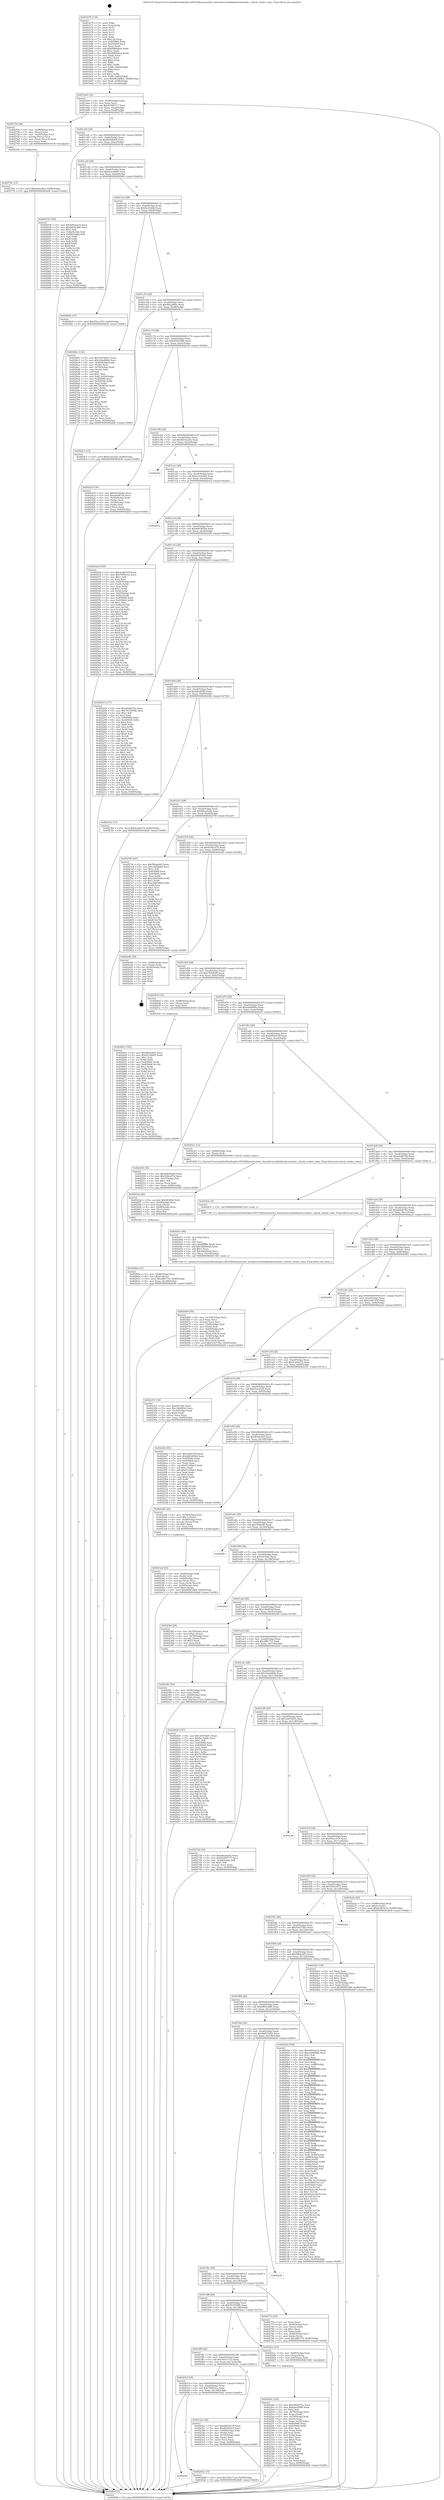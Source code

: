 digraph "0x401b70" {
  label = "0x401b70 (/mnt/c/Users/mathe/Desktop/tcc/POCII/binaries/extr_linuxdriversinfinibandcoremad.c_check_vendor_class_Final-ollvm.out::main(0))"
  labelloc = "t"
  node[shape=record]

  Entry [label="",width=0.3,height=0.3,shape=circle,fillcolor=black,style=filled]
  "0x401be4" [label="{
     0x401be4 [32]\l
     | [instrs]\l
     &nbsp;&nbsp;0x401be4 \<+6\>: mov -0x90(%rbp),%eax\l
     &nbsp;&nbsp;0x401bea \<+2\>: mov %eax,%ecx\l
     &nbsp;&nbsp;0x401bec \<+6\>: sub $0x81085717,%ecx\l
     &nbsp;&nbsp;0x401bf2 \<+6\>: mov %eax,-0xa4(%rbp)\l
     &nbsp;&nbsp;0x401bf8 \<+6\>: mov %ecx,-0xa8(%rbp)\l
     &nbsp;&nbsp;0x401bfe \<+6\>: je 0000000000402754 \<main+0xbe4\>\l
  }"]
  "0x402754" [label="{
     0x402754 [26]\l
     | [instrs]\l
     &nbsp;&nbsp;0x402754 \<+4\>: mov -0x68(%rbp),%rax\l
     &nbsp;&nbsp;0x402758 \<+3\>: mov (%rax),%rax\l
     &nbsp;&nbsp;0x40275b \<+4\>: mov -0x40(%rbp),%rcx\l
     &nbsp;&nbsp;0x40275f \<+3\>: movslq (%rcx),%rcx\l
     &nbsp;&nbsp;0x402762 \<+4\>: mov (%rax,%rcx,8),%rax\l
     &nbsp;&nbsp;0x402766 \<+3\>: mov %rax,%rdi\l
     &nbsp;&nbsp;0x402769 \<+5\>: call 0000000000401030 \<free@plt\>\l
     | [calls]\l
     &nbsp;&nbsp;0x401030 \{1\} (unknown)\l
  }"]
  "0x401c04" [label="{
     0x401c04 [28]\l
     | [instrs]\l
     &nbsp;&nbsp;0x401c04 \<+5\>: jmp 0000000000401c09 \<main+0x99\>\l
     &nbsp;&nbsp;0x401c09 \<+6\>: mov -0xa4(%rbp),%eax\l
     &nbsp;&nbsp;0x401c0f \<+5\>: sub $0x8b5dfdb4,%eax\l
     &nbsp;&nbsp;0x401c14 \<+6\>: mov %eax,-0xac(%rbp)\l
     &nbsp;&nbsp;0x401c1a \<+6\>: je 0000000000402036 \<main+0x4c6\>\l
  }"]
  Exit [label="",width=0.3,height=0.3,shape=circle,fillcolor=black,style=filled,peripheries=2]
  "0x402036" [label="{
     0x402036 [106]\l
     | [instrs]\l
     &nbsp;&nbsp;0x402036 \<+5\>: mov $0x9d53aa1b,%eax\l
     &nbsp;&nbsp;0x40203b \<+5\>: mov $0x6855cd06,%ecx\l
     &nbsp;&nbsp;0x402040 \<+2\>: mov $0x1,%dl\l
     &nbsp;&nbsp;0x402042 \<+7\>: mov -0x8a(%rbp),%sil\l
     &nbsp;&nbsp;0x402049 \<+7\>: mov -0x89(%rbp),%dil\l
     &nbsp;&nbsp;0x402050 \<+3\>: mov %sil,%r8b\l
     &nbsp;&nbsp;0x402053 \<+4\>: xor $0xff,%r8b\l
     &nbsp;&nbsp;0x402057 \<+3\>: mov %dil,%r9b\l
     &nbsp;&nbsp;0x40205a \<+4\>: xor $0xff,%r9b\l
     &nbsp;&nbsp;0x40205e \<+3\>: xor $0x0,%dl\l
     &nbsp;&nbsp;0x402061 \<+3\>: mov %r8b,%r10b\l
     &nbsp;&nbsp;0x402064 \<+4\>: and $0x0,%r10b\l
     &nbsp;&nbsp;0x402068 \<+3\>: and %dl,%sil\l
     &nbsp;&nbsp;0x40206b \<+3\>: mov %r9b,%r11b\l
     &nbsp;&nbsp;0x40206e \<+4\>: and $0x0,%r11b\l
     &nbsp;&nbsp;0x402072 \<+3\>: and %dl,%dil\l
     &nbsp;&nbsp;0x402075 \<+3\>: or %sil,%r10b\l
     &nbsp;&nbsp;0x402078 \<+3\>: or %dil,%r11b\l
     &nbsp;&nbsp;0x40207b \<+3\>: xor %r11b,%r10b\l
     &nbsp;&nbsp;0x40207e \<+3\>: or %r9b,%r8b\l
     &nbsp;&nbsp;0x402081 \<+4\>: xor $0xff,%r8b\l
     &nbsp;&nbsp;0x402085 \<+3\>: or $0x0,%dl\l
     &nbsp;&nbsp;0x402088 \<+3\>: and %dl,%r8b\l
     &nbsp;&nbsp;0x40208b \<+3\>: or %r8b,%r10b\l
     &nbsp;&nbsp;0x40208e \<+4\>: test $0x1,%r10b\l
     &nbsp;&nbsp;0x402092 \<+3\>: cmovne %ecx,%eax\l
     &nbsp;&nbsp;0x402095 \<+6\>: mov %eax,-0x90(%rbp)\l
     &nbsp;&nbsp;0x40209b \<+5\>: jmp 0000000000402b4f \<main+0xfdf\>\l
  }"]
  "0x401c20" [label="{
     0x401c20 [28]\l
     | [instrs]\l
     &nbsp;&nbsp;0x401c20 \<+5\>: jmp 0000000000401c25 \<main+0xb5\>\l
     &nbsp;&nbsp;0x401c25 \<+6\>: mov -0xa4(%rbp),%eax\l
     &nbsp;&nbsp;0x401c2b \<+5\>: sub $0x8ccc6845,%eax\l
     &nbsp;&nbsp;0x401c30 \<+6\>: mov %eax,-0xb0(%rbp)\l
     &nbsp;&nbsp;0x401c36 \<+6\>: je 00000000004028d2 \<main+0xd62\>\l
  }"]
  "0x402b4f" [label="{
     0x402b4f [5]\l
     | [instrs]\l
     &nbsp;&nbsp;0x402b4f \<+5\>: jmp 0000000000401be4 \<main+0x74\>\l
  }"]
  "0x401b70" [label="{
     0x401b70 [116]\l
     | [instrs]\l
     &nbsp;&nbsp;0x401b70 \<+1\>: push %rbp\l
     &nbsp;&nbsp;0x401b71 \<+3\>: mov %rsp,%rbp\l
     &nbsp;&nbsp;0x401b74 \<+2\>: push %r15\l
     &nbsp;&nbsp;0x401b76 \<+2\>: push %r14\l
     &nbsp;&nbsp;0x401b78 \<+2\>: push %r13\l
     &nbsp;&nbsp;0x401b7a \<+2\>: push %r12\l
     &nbsp;&nbsp;0x401b7c \<+1\>: push %rbx\l
     &nbsp;&nbsp;0x401b7d \<+7\>: sub $0x138,%rsp\l
     &nbsp;&nbsp;0x401b84 \<+7\>: mov 0x405060,%eax\l
     &nbsp;&nbsp;0x401b8b \<+7\>: mov 0x405064,%ecx\l
     &nbsp;&nbsp;0x401b92 \<+2\>: mov %eax,%edx\l
     &nbsp;&nbsp;0x401b94 \<+6\>: sub $0x69b9abee,%edx\l
     &nbsp;&nbsp;0x401b9a \<+3\>: sub $0x1,%edx\l
     &nbsp;&nbsp;0x401b9d \<+6\>: add $0x69b9abee,%edx\l
     &nbsp;&nbsp;0x401ba3 \<+3\>: imul %edx,%eax\l
     &nbsp;&nbsp;0x401ba6 \<+3\>: and $0x1,%eax\l
     &nbsp;&nbsp;0x401ba9 \<+3\>: cmp $0x0,%eax\l
     &nbsp;&nbsp;0x401bac \<+4\>: sete %r8b\l
     &nbsp;&nbsp;0x401bb0 \<+4\>: and $0x1,%r8b\l
     &nbsp;&nbsp;0x401bb4 \<+7\>: mov %r8b,-0x8a(%rbp)\l
     &nbsp;&nbsp;0x401bbb \<+3\>: cmp $0xa,%ecx\l
     &nbsp;&nbsp;0x401bbe \<+4\>: setl %r8b\l
     &nbsp;&nbsp;0x401bc2 \<+4\>: and $0x1,%r8b\l
     &nbsp;&nbsp;0x401bc6 \<+7\>: mov %r8b,-0x89(%rbp)\l
     &nbsp;&nbsp;0x401bcd \<+10\>: movl $0x8b5dfdb4,-0x90(%rbp)\l
     &nbsp;&nbsp;0x401bd7 \<+6\>: mov %edi,-0x94(%rbp)\l
     &nbsp;&nbsp;0x401bdd \<+7\>: mov %rsi,-0xa0(%rbp)\l
  }"]
  "0x402841" [label="{
     0x402841 [145]\l
     | [instrs]\l
     &nbsp;&nbsp;0x402841 \<+5\>: mov $0x5fb4ed45,%ecx\l
     &nbsp;&nbsp;0x402846 \<+5\>: mov $0x8ccc6845,%edx\l
     &nbsp;&nbsp;0x40284b \<+3\>: mov $0x1,%sil\l
     &nbsp;&nbsp;0x40284e \<+3\>: xor %r8d,%r8d\l
     &nbsp;&nbsp;0x402851 \<+8\>: mov 0x405060,%r9d\l
     &nbsp;&nbsp;0x402859 \<+8\>: mov 0x405064,%r10d\l
     &nbsp;&nbsp;0x402861 \<+4\>: sub $0x1,%r8d\l
     &nbsp;&nbsp;0x402865 \<+3\>: mov %r9d,%r11d\l
     &nbsp;&nbsp;0x402868 \<+3\>: add %r8d,%r11d\l
     &nbsp;&nbsp;0x40286b \<+4\>: imul %r11d,%r9d\l
     &nbsp;&nbsp;0x40286f \<+4\>: and $0x1,%r9d\l
     &nbsp;&nbsp;0x402873 \<+4\>: cmp $0x0,%r9d\l
     &nbsp;&nbsp;0x402877 \<+3\>: sete %bl\l
     &nbsp;&nbsp;0x40287a \<+4\>: cmp $0xa,%r10d\l
     &nbsp;&nbsp;0x40287e \<+4\>: setl %r14b\l
     &nbsp;&nbsp;0x402882 \<+3\>: mov %bl,%r15b\l
     &nbsp;&nbsp;0x402885 \<+4\>: xor $0xff,%r15b\l
     &nbsp;&nbsp;0x402889 \<+3\>: mov %r14b,%r12b\l
     &nbsp;&nbsp;0x40288c \<+4\>: xor $0xff,%r12b\l
     &nbsp;&nbsp;0x402890 \<+4\>: xor $0x0,%sil\l
     &nbsp;&nbsp;0x402894 \<+3\>: mov %r15b,%r13b\l
     &nbsp;&nbsp;0x402897 \<+4\>: and $0x0,%r13b\l
     &nbsp;&nbsp;0x40289b \<+3\>: and %sil,%bl\l
     &nbsp;&nbsp;0x40289e \<+3\>: mov %r12b,%al\l
     &nbsp;&nbsp;0x4028a1 \<+2\>: and $0x0,%al\l
     &nbsp;&nbsp;0x4028a3 \<+3\>: and %sil,%r14b\l
     &nbsp;&nbsp;0x4028a6 \<+3\>: or %bl,%r13b\l
     &nbsp;&nbsp;0x4028a9 \<+3\>: or %r14b,%al\l
     &nbsp;&nbsp;0x4028ac \<+3\>: xor %al,%r13b\l
     &nbsp;&nbsp;0x4028af \<+3\>: or %r12b,%r15b\l
     &nbsp;&nbsp;0x4028b2 \<+4\>: xor $0xff,%r15b\l
     &nbsp;&nbsp;0x4028b6 \<+4\>: or $0x0,%sil\l
     &nbsp;&nbsp;0x4028ba \<+3\>: and %sil,%r15b\l
     &nbsp;&nbsp;0x4028bd \<+3\>: or %r15b,%r13b\l
     &nbsp;&nbsp;0x4028c0 \<+4\>: test $0x1,%r13b\l
     &nbsp;&nbsp;0x4028c4 \<+3\>: cmovne %edx,%ecx\l
     &nbsp;&nbsp;0x4028c7 \<+6\>: mov %ecx,-0x90(%rbp)\l
     &nbsp;&nbsp;0x4028cd \<+5\>: jmp 0000000000402b4f \<main+0xfdf\>\l
  }"]
  "0x4028d2" [label="{
     0x4028d2 [15]\l
     | [instrs]\l
     &nbsp;&nbsp;0x4028d2 \<+10\>: movl $0x45ecc579,-0x90(%rbp)\l
     &nbsp;&nbsp;0x4028dc \<+5\>: jmp 0000000000402b4f \<main+0xfdf\>\l
  }"]
  "0x401c3c" [label="{
     0x401c3c [28]\l
     | [instrs]\l
     &nbsp;&nbsp;0x401c3c \<+5\>: jmp 0000000000401c41 \<main+0xd1\>\l
     &nbsp;&nbsp;0x401c41 \<+6\>: mov -0xa4(%rbp),%eax\l
     &nbsp;&nbsp;0x401c47 \<+5\>: sub $0x8ec5afde,%eax\l
     &nbsp;&nbsp;0x401c4c \<+6\>: mov %eax,-0xb4(%rbp)\l
     &nbsp;&nbsp;0x401c52 \<+6\>: je 00000000004026bc \<main+0xb4c\>\l
  }"]
  "0x40276e" [label="{
     0x40276e [15]\l
     | [instrs]\l
     &nbsp;&nbsp;0x40276e \<+10\>: movl $0x6d4ac8ae,-0x90(%rbp)\l
     &nbsp;&nbsp;0x402778 \<+5\>: jmp 0000000000402b4f \<main+0xfdf\>\l
  }"]
  "0x4026bc" [label="{
     0x4026bc [122]\l
     | [instrs]\l
     &nbsp;&nbsp;0x4026bc \<+5\>: mov $0x3d476291,%eax\l
     &nbsp;&nbsp;0x4026c1 \<+5\>: mov $0x322e684b,%ecx\l
     &nbsp;&nbsp;0x4026c6 \<+4\>: mov -0x40(%rbp),%rdx\l
     &nbsp;&nbsp;0x4026ca \<+2\>: mov (%rdx),%esi\l
     &nbsp;&nbsp;0x4026cc \<+4\>: mov -0x70(%rbp),%rdx\l
     &nbsp;&nbsp;0x4026d0 \<+2\>: cmp (%rdx),%esi\l
     &nbsp;&nbsp;0x4026d2 \<+4\>: setl %dil\l
     &nbsp;&nbsp;0x4026d6 \<+4\>: and $0x1,%dil\l
     &nbsp;&nbsp;0x4026da \<+4\>: mov %dil,-0x29(%rbp)\l
     &nbsp;&nbsp;0x4026de \<+7\>: mov 0x405060,%esi\l
     &nbsp;&nbsp;0x4026e5 \<+8\>: mov 0x405064,%r8d\l
     &nbsp;&nbsp;0x4026ed \<+3\>: mov %esi,%r9d\l
     &nbsp;&nbsp;0x4026f0 \<+7\>: add $0x7203676c,%r9d\l
     &nbsp;&nbsp;0x4026f7 \<+4\>: sub $0x1,%r9d\l
     &nbsp;&nbsp;0x4026fb \<+7\>: sub $0x7203676c,%r9d\l
     &nbsp;&nbsp;0x402702 \<+4\>: imul %r9d,%esi\l
     &nbsp;&nbsp;0x402706 \<+3\>: and $0x1,%esi\l
     &nbsp;&nbsp;0x402709 \<+3\>: cmp $0x0,%esi\l
     &nbsp;&nbsp;0x40270c \<+4\>: sete %dil\l
     &nbsp;&nbsp;0x402710 \<+4\>: cmp $0xa,%r8d\l
     &nbsp;&nbsp;0x402714 \<+4\>: setl %r10b\l
     &nbsp;&nbsp;0x402718 \<+3\>: mov %dil,%r11b\l
     &nbsp;&nbsp;0x40271b \<+3\>: and %r10b,%r11b\l
     &nbsp;&nbsp;0x40271e \<+3\>: xor %r10b,%dil\l
     &nbsp;&nbsp;0x402721 \<+3\>: or %dil,%r11b\l
     &nbsp;&nbsp;0x402724 \<+4\>: test $0x1,%r11b\l
     &nbsp;&nbsp;0x402728 \<+3\>: cmovne %ecx,%eax\l
     &nbsp;&nbsp;0x40272b \<+6\>: mov %eax,-0x90(%rbp)\l
     &nbsp;&nbsp;0x402731 \<+5\>: jmp 0000000000402b4f \<main+0xfdf\>\l
  }"]
  "0x401c58" [label="{
     0x401c58 [28]\l
     | [instrs]\l
     &nbsp;&nbsp;0x401c58 \<+5\>: jmp 0000000000401c5d \<main+0xed\>\l
     &nbsp;&nbsp;0x401c5d \<+6\>: mov -0xa4(%rbp),%eax\l
     &nbsp;&nbsp;0x401c63 \<+5\>: sub $0x90c2446e,%eax\l
     &nbsp;&nbsp;0x401c68 \<+6\>: mov %eax,-0xb8(%rbp)\l
     &nbsp;&nbsp;0x401c6e \<+6\>: je 00000000004024c3 \<main+0x953\>\l
  }"]
  "0x40260a" [label="{
     0x40260a [31]\l
     | [instrs]\l
     &nbsp;&nbsp;0x40260a \<+4\>: mov -0x40(%rbp),%rcx\l
     &nbsp;&nbsp;0x40260e \<+6\>: movl $0x0,(%rcx)\l
     &nbsp;&nbsp;0x402614 \<+10\>: movl $0x2fffc710,-0x90(%rbp)\l
     &nbsp;&nbsp;0x40261e \<+6\>: mov %eax,-0x148(%rbp)\l
     &nbsp;&nbsp;0x402624 \<+5\>: jmp 0000000000402b4f \<main+0xfdf\>\l
  }"]
  "0x4024c3" [label="{
     0x4024c3 [15]\l
     | [instrs]\l
     &nbsp;&nbsp;0x4024c3 \<+10\>: movl $0xf1aca522,-0x90(%rbp)\l
     &nbsp;&nbsp;0x4024cd \<+5\>: jmp 0000000000402b4f \<main+0xfdf\>\l
  }"]
  "0x401c74" [label="{
     0x401c74 [28]\l
     | [instrs]\l
     &nbsp;&nbsp;0x401c74 \<+5\>: jmp 0000000000401c79 \<main+0x109\>\l
     &nbsp;&nbsp;0x401c79 \<+6\>: mov -0xa4(%rbp),%eax\l
     &nbsp;&nbsp;0x401c7f \<+5\>: sub $0x95561088,%eax\l
     &nbsp;&nbsp;0x401c84 \<+6\>: mov %eax,-0xbc(%rbp)\l
     &nbsp;&nbsp;0x401c8a \<+6\>: je 0000000000402418 \<main+0x8a8\>\l
  }"]
  "0x4025ed" [label="{
     0x4025ed [29]\l
     | [instrs]\l
     &nbsp;&nbsp;0x4025ed \<+10\>: movabs $0x4030b6,%rdi\l
     &nbsp;&nbsp;0x4025f7 \<+4\>: mov -0x48(%rbp),%rcx\l
     &nbsp;&nbsp;0x4025fb \<+2\>: mov %eax,(%rcx)\l
     &nbsp;&nbsp;0x4025fd \<+4\>: mov -0x48(%rbp),%rcx\l
     &nbsp;&nbsp;0x402601 \<+2\>: mov (%rcx),%esi\l
     &nbsp;&nbsp;0x402603 \<+2\>: mov $0x0,%al\l
     &nbsp;&nbsp;0x402605 \<+5\>: call 0000000000401040 \<printf@plt\>\l
     | [calls]\l
     &nbsp;&nbsp;0x401040 \{1\} (unknown)\l
  }"]
  "0x402418" [label="{
     0x402418 [36]\l
     | [instrs]\l
     &nbsp;&nbsp;0x402418 \<+5\>: mov $0x90c2446e,%eax\l
     &nbsp;&nbsp;0x40241d \<+5\>: mov $0xe6af875b,%ecx\l
     &nbsp;&nbsp;0x402422 \<+4\>: mov -0x50(%rbp),%rdx\l
     &nbsp;&nbsp;0x402426 \<+2\>: mov (%rdx),%esi\l
     &nbsp;&nbsp;0x402428 \<+4\>: mov -0x58(%rbp),%rdx\l
     &nbsp;&nbsp;0x40242c \<+2\>: cmp (%rdx),%esi\l
     &nbsp;&nbsp;0x40242e \<+3\>: cmovl %ecx,%eax\l
     &nbsp;&nbsp;0x402431 \<+6\>: mov %eax,-0x90(%rbp)\l
     &nbsp;&nbsp;0x402437 \<+5\>: jmp 0000000000402b4f \<main+0xfdf\>\l
  }"]
  "0x401c90" [label="{
     0x401c90 [28]\l
     | [instrs]\l
     &nbsp;&nbsp;0x401c90 \<+5\>: jmp 0000000000401c95 \<main+0x125\>\l
     &nbsp;&nbsp;0x401c95 \<+6\>: mov -0xa4(%rbp),%eax\l
     &nbsp;&nbsp;0x401c9b \<+5\>: sub $0x9d53aa1b,%eax\l
     &nbsp;&nbsp;0x401ca0 \<+6\>: mov %eax,-0xc0(%rbp)\l
     &nbsp;&nbsp;0x401ca6 \<+6\>: je 0000000000402a5e \<main+0xeee\>\l
  }"]
  "0x40202c" [label="{
     0x40202c\l
  }", style=dashed]
  "0x402a5e" [label="{
     0x402a5e\l
  }", style=dashed]
  "0x401cac" [label="{
     0x401cac [28]\l
     | [instrs]\l
     &nbsp;&nbsp;0x401cac \<+5\>: jmp 0000000000401cb1 \<main+0x141\>\l
     &nbsp;&nbsp;0x401cb1 \<+6\>: mov -0xa4(%rbp),%eax\l
     &nbsp;&nbsp;0x401cb7 \<+5\>: sub $0xa1a3cb45,%eax\l
     &nbsp;&nbsp;0x401cbc \<+6\>: mov %eax,-0xc4(%rbp)\l
     &nbsp;&nbsp;0x401cc2 \<+6\>: je 0000000000402a1b \<main+0xeab\>\l
  }"]
  "0x4025d2" [label="{
     0x4025d2 [15]\l
     | [instrs]\l
     &nbsp;&nbsp;0x4025d2 \<+10\>: movl $0x76e17c23,-0x90(%rbp)\l
     &nbsp;&nbsp;0x4025dc \<+5\>: jmp 0000000000402b4f \<main+0xfdf\>\l
  }"]
  "0x402a1b" [label="{
     0x402a1b\l
  }", style=dashed]
  "0x401cc8" [label="{
     0x401cc8 [28]\l
     | [instrs]\l
     &nbsp;&nbsp;0x401cc8 \<+5\>: jmp 0000000000401ccd \<main+0x15d\>\l
     &nbsp;&nbsp;0x401ccd \<+6\>: mov -0xa4(%rbp),%eax\l
     &nbsp;&nbsp;0x401cd3 \<+5\>: sub $0xb003654d,%eax\l
     &nbsp;&nbsp;0x401cd8 \<+6\>: mov %eax,-0xc8(%rbp)\l
     &nbsp;&nbsp;0x401cde \<+6\>: je 000000000040252d \<main+0x9bd\>\l
  }"]
  "0x402469" [label="{
     0x402469 [56]\l
     | [instrs]\l
     &nbsp;&nbsp;0x402469 \<+6\>: mov -0x144(%rbp),%ecx\l
     &nbsp;&nbsp;0x40246f \<+3\>: imul %eax,%ecx\l
     &nbsp;&nbsp;0x402472 \<+3\>: movslq %ecx,%rsi\l
     &nbsp;&nbsp;0x402475 \<+4\>: mov -0x68(%rbp),%rdi\l
     &nbsp;&nbsp;0x402479 \<+3\>: mov (%rdi),%rdi\l
     &nbsp;&nbsp;0x40247c \<+4\>: mov -0x60(%rbp),%r8\l
     &nbsp;&nbsp;0x402480 \<+3\>: movslq (%r8),%r8\l
     &nbsp;&nbsp;0x402483 \<+4\>: mov (%rdi,%r8,8),%rdi\l
     &nbsp;&nbsp;0x402487 \<+4\>: mov -0x50(%rbp),%r8\l
     &nbsp;&nbsp;0x40248b \<+3\>: movslq (%r8),%r8\l
     &nbsp;&nbsp;0x40248e \<+4\>: mov %rsi,(%rdi,%r8,8)\l
     &nbsp;&nbsp;0x402492 \<+10\>: movl $0x5c0375bc,-0x90(%rbp)\l
     &nbsp;&nbsp;0x40249c \<+5\>: jmp 0000000000402b4f \<main+0xfdf\>\l
  }"]
  "0x40252d" [label="{
     0x40252d [165]\l
     | [instrs]\l
     &nbsp;&nbsp;0x40252d \<+5\>: mov $0xeed6193f,%eax\l
     &nbsp;&nbsp;0x402532 \<+5\>: mov $0x7fd5b3ca,%ecx\l
     &nbsp;&nbsp;0x402537 \<+2\>: mov $0x1,%dl\l
     &nbsp;&nbsp;0x402539 \<+2\>: xor %esi,%esi\l
     &nbsp;&nbsp;0x40253b \<+4\>: mov -0x60(%rbp),%rdi\l
     &nbsp;&nbsp;0x40253f \<+3\>: mov (%rdi),%r8d\l
     &nbsp;&nbsp;0x402542 \<+3\>: mov %esi,%r9d\l
     &nbsp;&nbsp;0x402545 \<+4\>: sub $0x1,%r9d\l
     &nbsp;&nbsp;0x402549 \<+3\>: sub %r9d,%r8d\l
     &nbsp;&nbsp;0x40254c \<+4\>: mov -0x60(%rbp),%rdi\l
     &nbsp;&nbsp;0x402550 \<+3\>: mov %r8d,(%rdi)\l
     &nbsp;&nbsp;0x402553 \<+8\>: mov 0x405060,%r8d\l
     &nbsp;&nbsp;0x40255b \<+8\>: mov 0x405064,%r9d\l
     &nbsp;&nbsp;0x402563 \<+3\>: sub $0x1,%esi\l
     &nbsp;&nbsp;0x402566 \<+3\>: mov %r8d,%r10d\l
     &nbsp;&nbsp;0x402569 \<+3\>: add %esi,%r10d\l
     &nbsp;&nbsp;0x40256c \<+4\>: imul %r10d,%r8d\l
     &nbsp;&nbsp;0x402570 \<+4\>: and $0x1,%r8d\l
     &nbsp;&nbsp;0x402574 \<+4\>: cmp $0x0,%r8d\l
     &nbsp;&nbsp;0x402578 \<+4\>: sete %r11b\l
     &nbsp;&nbsp;0x40257c \<+4\>: cmp $0xa,%r9d\l
     &nbsp;&nbsp;0x402580 \<+3\>: setl %bl\l
     &nbsp;&nbsp;0x402583 \<+3\>: mov %r11b,%r14b\l
     &nbsp;&nbsp;0x402586 \<+4\>: xor $0xff,%r14b\l
     &nbsp;&nbsp;0x40258a \<+3\>: mov %bl,%r15b\l
     &nbsp;&nbsp;0x40258d \<+4\>: xor $0xff,%r15b\l
     &nbsp;&nbsp;0x402591 \<+3\>: xor $0x0,%dl\l
     &nbsp;&nbsp;0x402594 \<+3\>: mov %r14b,%r12b\l
     &nbsp;&nbsp;0x402597 \<+4\>: and $0x0,%r12b\l
     &nbsp;&nbsp;0x40259b \<+3\>: and %dl,%r11b\l
     &nbsp;&nbsp;0x40259e \<+3\>: mov %r15b,%r13b\l
     &nbsp;&nbsp;0x4025a1 \<+4\>: and $0x0,%r13b\l
     &nbsp;&nbsp;0x4025a5 \<+2\>: and %dl,%bl\l
     &nbsp;&nbsp;0x4025a7 \<+3\>: or %r11b,%r12b\l
     &nbsp;&nbsp;0x4025aa \<+3\>: or %bl,%r13b\l
     &nbsp;&nbsp;0x4025ad \<+3\>: xor %r13b,%r12b\l
     &nbsp;&nbsp;0x4025b0 \<+3\>: or %r15b,%r14b\l
     &nbsp;&nbsp;0x4025b3 \<+4\>: xor $0xff,%r14b\l
     &nbsp;&nbsp;0x4025b7 \<+3\>: or $0x0,%dl\l
     &nbsp;&nbsp;0x4025ba \<+3\>: and %dl,%r14b\l
     &nbsp;&nbsp;0x4025bd \<+3\>: or %r14b,%r12b\l
     &nbsp;&nbsp;0x4025c0 \<+4\>: test $0x1,%r12b\l
     &nbsp;&nbsp;0x4025c4 \<+3\>: cmovne %ecx,%eax\l
     &nbsp;&nbsp;0x4025c7 \<+6\>: mov %eax,-0x90(%rbp)\l
     &nbsp;&nbsp;0x4025cd \<+5\>: jmp 0000000000402b4f \<main+0xfdf\>\l
  }"]
  "0x401ce4" [label="{
     0x401ce4 [28]\l
     | [instrs]\l
     &nbsp;&nbsp;0x401ce4 \<+5\>: jmp 0000000000401ce9 \<main+0x179\>\l
     &nbsp;&nbsp;0x401ce9 \<+6\>: mov -0xa4(%rbp),%eax\l
     &nbsp;&nbsp;0x401cef \<+5\>: sub $0xb6bd5de6,%eax\l
     &nbsp;&nbsp;0x401cf4 \<+6\>: mov %eax,-0xcc(%rbp)\l
     &nbsp;&nbsp;0x401cfa \<+6\>: je 0000000000402243 \<main+0x6d3\>\l
  }"]
  "0x402441" [label="{
     0x402441 [40]\l
     | [instrs]\l
     &nbsp;&nbsp;0x402441 \<+5\>: mov $0x2,%ecx\l
     &nbsp;&nbsp;0x402446 \<+1\>: cltd\l
     &nbsp;&nbsp;0x402447 \<+2\>: idiv %ecx\l
     &nbsp;&nbsp;0x402449 \<+6\>: imul $0xfffffffe,%edx,%ecx\l
     &nbsp;&nbsp;0x40244f \<+6\>: add $0x346266a8,%ecx\l
     &nbsp;&nbsp;0x402455 \<+3\>: add $0x1,%ecx\l
     &nbsp;&nbsp;0x402458 \<+6\>: sub $0x346266a8,%ecx\l
     &nbsp;&nbsp;0x40245e \<+6\>: mov %ecx,-0x144(%rbp)\l
     &nbsp;&nbsp;0x402464 \<+5\>: call 0000000000401160 \<next_i\>\l
     | [calls]\l
     &nbsp;&nbsp;0x401160 \{1\} (/mnt/c/Users/mathe/Desktop/tcc/POCII/binaries/extr_linuxdriversinfinibandcoremad.c_check_vendor_class_Final-ollvm.out::next_i)\l
  }"]
  "0x402243" [label="{
     0x402243 [137]\l
     | [instrs]\l
     &nbsp;&nbsp;0x402243 \<+5\>: mov $0xe6d2b7be,%eax\l
     &nbsp;&nbsp;0x402248 \<+5\>: mov $0x7619399b,%ecx\l
     &nbsp;&nbsp;0x40224d \<+2\>: mov $0x1,%dl\l
     &nbsp;&nbsp;0x40224f \<+2\>: xor %esi,%esi\l
     &nbsp;&nbsp;0x402251 \<+7\>: mov 0x405060,%edi\l
     &nbsp;&nbsp;0x402258 \<+8\>: mov 0x405064,%r8d\l
     &nbsp;&nbsp;0x402260 \<+3\>: sub $0x1,%esi\l
     &nbsp;&nbsp;0x402263 \<+3\>: mov %edi,%r9d\l
     &nbsp;&nbsp;0x402266 \<+3\>: add %esi,%r9d\l
     &nbsp;&nbsp;0x402269 \<+4\>: imul %r9d,%edi\l
     &nbsp;&nbsp;0x40226d \<+3\>: and $0x1,%edi\l
     &nbsp;&nbsp;0x402270 \<+3\>: cmp $0x0,%edi\l
     &nbsp;&nbsp;0x402273 \<+4\>: sete %r10b\l
     &nbsp;&nbsp;0x402277 \<+4\>: cmp $0xa,%r8d\l
     &nbsp;&nbsp;0x40227b \<+4\>: setl %r11b\l
     &nbsp;&nbsp;0x40227f \<+3\>: mov %r10b,%bl\l
     &nbsp;&nbsp;0x402282 \<+3\>: xor $0xff,%bl\l
     &nbsp;&nbsp;0x402285 \<+3\>: mov %r11b,%r14b\l
     &nbsp;&nbsp;0x402288 \<+4\>: xor $0xff,%r14b\l
     &nbsp;&nbsp;0x40228c \<+3\>: xor $0x1,%dl\l
     &nbsp;&nbsp;0x40228f \<+3\>: mov %bl,%r15b\l
     &nbsp;&nbsp;0x402292 \<+4\>: and $0xff,%r15b\l
     &nbsp;&nbsp;0x402296 \<+3\>: and %dl,%r10b\l
     &nbsp;&nbsp;0x402299 \<+3\>: mov %r14b,%r12b\l
     &nbsp;&nbsp;0x40229c \<+4\>: and $0xff,%r12b\l
     &nbsp;&nbsp;0x4022a0 \<+3\>: and %dl,%r11b\l
     &nbsp;&nbsp;0x4022a3 \<+3\>: or %r10b,%r15b\l
     &nbsp;&nbsp;0x4022a6 \<+3\>: or %r11b,%r12b\l
     &nbsp;&nbsp;0x4022a9 \<+3\>: xor %r12b,%r15b\l
     &nbsp;&nbsp;0x4022ac \<+3\>: or %r14b,%bl\l
     &nbsp;&nbsp;0x4022af \<+3\>: xor $0xff,%bl\l
     &nbsp;&nbsp;0x4022b2 \<+3\>: or $0x1,%dl\l
     &nbsp;&nbsp;0x4022b5 \<+2\>: and %dl,%bl\l
     &nbsp;&nbsp;0x4022b7 \<+3\>: or %bl,%r15b\l
     &nbsp;&nbsp;0x4022ba \<+4\>: test $0x1,%r15b\l
     &nbsp;&nbsp;0x4022be \<+3\>: cmovne %ecx,%eax\l
     &nbsp;&nbsp;0x4022c1 \<+6\>: mov %eax,-0x90(%rbp)\l
     &nbsp;&nbsp;0x4022c7 \<+5\>: jmp 0000000000402b4f \<main+0xfdf\>\l
  }"]
  "0x401d00" [label="{
     0x401d00 [28]\l
     | [instrs]\l
     &nbsp;&nbsp;0x401d00 \<+5\>: jmp 0000000000401d05 \<main+0x195\>\l
     &nbsp;&nbsp;0x401d05 \<+6\>: mov -0xa4(%rbp),%eax\l
     &nbsp;&nbsp;0x401d0b \<+5\>: sub $0xb6c2f0f6,%eax\l
     &nbsp;&nbsp;0x401d10 \<+6\>: mov %eax,-0xd0(%rbp)\l
     &nbsp;&nbsp;0x401d16 \<+6\>: je 0000000000402342 \<main+0x7d2\>\l
  }"]
  "0x4023ed" [label="{
     0x4023ed [43]\l
     | [instrs]\l
     &nbsp;&nbsp;0x4023ed \<+4\>: mov -0x68(%rbp),%rdi\l
     &nbsp;&nbsp;0x4023f1 \<+3\>: mov (%rdi),%rdi\l
     &nbsp;&nbsp;0x4023f4 \<+4\>: mov -0x60(%rbp),%rcx\l
     &nbsp;&nbsp;0x4023f8 \<+3\>: movslq (%rcx),%rcx\l
     &nbsp;&nbsp;0x4023fb \<+4\>: mov %rax,(%rdi,%rcx,8)\l
     &nbsp;&nbsp;0x4023ff \<+4\>: mov -0x50(%rbp),%rax\l
     &nbsp;&nbsp;0x402403 \<+6\>: movl $0x0,(%rax)\l
     &nbsp;&nbsp;0x402409 \<+10\>: movl $0x95561088,-0x90(%rbp)\l
     &nbsp;&nbsp;0x402413 \<+5\>: jmp 0000000000402b4f \<main+0xfdf\>\l
  }"]
  "0x402342" [label="{
     0x402342 [15]\l
     | [instrs]\l
     &nbsp;&nbsp;0x402342 \<+10\>: movl $0xf1a04a74,-0x90(%rbp)\l
     &nbsp;&nbsp;0x40234c \<+5\>: jmp 0000000000402b4f \<main+0xfdf\>\l
  }"]
  "0x401d1c" [label="{
     0x401d1c [28]\l
     | [instrs]\l
     &nbsp;&nbsp;0x401d1c \<+5\>: jmp 0000000000401d21 \<main+0x1b1\>\l
     &nbsp;&nbsp;0x401d21 \<+6\>: mov -0xa4(%rbp),%eax\l
     &nbsp;&nbsp;0x401d27 \<+5\>: sub $0xb8aed3eb,%eax\l
     &nbsp;&nbsp;0x401d2c \<+6\>: mov %eax,-0xd4(%rbp)\l
     &nbsp;&nbsp;0x401d32 \<+6\>: je 000000000040279f \<main+0xc2f\>\l
  }"]
  "0x402010" [label="{
     0x402010 [28]\l
     | [instrs]\l
     &nbsp;&nbsp;0x402010 \<+5\>: jmp 0000000000402015 \<main+0x4a5\>\l
     &nbsp;&nbsp;0x402015 \<+6\>: mov -0xa4(%rbp),%eax\l
     &nbsp;&nbsp;0x40201b \<+5\>: sub $0x7fd5b3ca,%eax\l
     &nbsp;&nbsp;0x402020 \<+6\>: mov %eax,-0x140(%rbp)\l
     &nbsp;&nbsp;0x402026 \<+6\>: je 00000000004025d2 \<main+0xa62\>\l
  }"]
  "0x40279f" [label="{
     0x40279f [147]\l
     | [instrs]\l
     &nbsp;&nbsp;0x40279f \<+5\>: mov $0x5fb4ed45,%eax\l
     &nbsp;&nbsp;0x4027a4 \<+5\>: mov $0xc5d2fb48,%ecx\l
     &nbsp;&nbsp;0x4027a9 \<+2\>: mov $0x1,%dl\l
     &nbsp;&nbsp;0x4027ab \<+7\>: mov 0x405060,%esi\l
     &nbsp;&nbsp;0x4027b2 \<+7\>: mov 0x405064,%edi\l
     &nbsp;&nbsp;0x4027b9 \<+3\>: mov %esi,%r8d\l
     &nbsp;&nbsp;0x4027bc \<+7\>: add $0xe5695486,%r8d\l
     &nbsp;&nbsp;0x4027c3 \<+4\>: sub $0x1,%r8d\l
     &nbsp;&nbsp;0x4027c7 \<+7\>: sub $0xe5695486,%r8d\l
     &nbsp;&nbsp;0x4027ce \<+4\>: imul %r8d,%esi\l
     &nbsp;&nbsp;0x4027d2 \<+3\>: and $0x1,%esi\l
     &nbsp;&nbsp;0x4027d5 \<+3\>: cmp $0x0,%esi\l
     &nbsp;&nbsp;0x4027d8 \<+4\>: sete %r9b\l
     &nbsp;&nbsp;0x4027dc \<+3\>: cmp $0xa,%edi\l
     &nbsp;&nbsp;0x4027df \<+4\>: setl %r10b\l
     &nbsp;&nbsp;0x4027e3 \<+3\>: mov %r9b,%r11b\l
     &nbsp;&nbsp;0x4027e6 \<+4\>: xor $0xff,%r11b\l
     &nbsp;&nbsp;0x4027ea \<+3\>: mov %r10b,%bl\l
     &nbsp;&nbsp;0x4027ed \<+3\>: xor $0xff,%bl\l
     &nbsp;&nbsp;0x4027f0 \<+3\>: xor $0x1,%dl\l
     &nbsp;&nbsp;0x4027f3 \<+3\>: mov %r11b,%r14b\l
     &nbsp;&nbsp;0x4027f6 \<+4\>: and $0xff,%r14b\l
     &nbsp;&nbsp;0x4027fa \<+3\>: and %dl,%r9b\l
     &nbsp;&nbsp;0x4027fd \<+3\>: mov %bl,%r15b\l
     &nbsp;&nbsp;0x402800 \<+4\>: and $0xff,%r15b\l
     &nbsp;&nbsp;0x402804 \<+3\>: and %dl,%r10b\l
     &nbsp;&nbsp;0x402807 \<+3\>: or %r9b,%r14b\l
     &nbsp;&nbsp;0x40280a \<+3\>: or %r10b,%r15b\l
     &nbsp;&nbsp;0x40280d \<+3\>: xor %r15b,%r14b\l
     &nbsp;&nbsp;0x402810 \<+3\>: or %bl,%r11b\l
     &nbsp;&nbsp;0x402813 \<+4\>: xor $0xff,%r11b\l
     &nbsp;&nbsp;0x402817 \<+3\>: or $0x1,%dl\l
     &nbsp;&nbsp;0x40281a \<+3\>: and %dl,%r11b\l
     &nbsp;&nbsp;0x40281d \<+3\>: or %r11b,%r14b\l
     &nbsp;&nbsp;0x402820 \<+4\>: test $0x1,%r14b\l
     &nbsp;&nbsp;0x402824 \<+3\>: cmovne %ecx,%eax\l
     &nbsp;&nbsp;0x402827 \<+6\>: mov %eax,-0x90(%rbp)\l
     &nbsp;&nbsp;0x40282d \<+5\>: jmp 0000000000402b4f \<main+0xfdf\>\l
  }"]
  "0x401d38" [label="{
     0x401d38 [28]\l
     | [instrs]\l
     &nbsp;&nbsp;0x401d38 \<+5\>: jmp 0000000000401d3d \<main+0x1cd\>\l
     &nbsp;&nbsp;0x401d3d \<+6\>: mov -0xa4(%rbp),%eax\l
     &nbsp;&nbsp;0x401d43 \<+5\>: sub $0xbc0b3a7e,%eax\l
     &nbsp;&nbsp;0x401d48 \<+6\>: mov %eax,-0xd8(%rbp)\l
     &nbsp;&nbsp;0x401d4e \<+6\>: je 0000000000402a46 \<main+0xed6\>\l
  }"]
  "0x4023ac" [label="{
     0x4023ac [36]\l
     | [instrs]\l
     &nbsp;&nbsp;0x4023ac \<+5\>: mov $0xd465410f,%eax\l
     &nbsp;&nbsp;0x4023b1 \<+5\>: mov $0xfb59e0c6,%ecx\l
     &nbsp;&nbsp;0x4023b6 \<+4\>: mov -0x60(%rbp),%rdx\l
     &nbsp;&nbsp;0x4023ba \<+2\>: mov (%rdx),%esi\l
     &nbsp;&nbsp;0x4023bc \<+4\>: mov -0x70(%rbp),%rdx\l
     &nbsp;&nbsp;0x4023c0 \<+2\>: cmp (%rdx),%esi\l
     &nbsp;&nbsp;0x4023c2 \<+3\>: cmovl %ecx,%eax\l
     &nbsp;&nbsp;0x4023c5 \<+6\>: mov %eax,-0x90(%rbp)\l
     &nbsp;&nbsp;0x4023cb \<+5\>: jmp 0000000000402b4f \<main+0xfdf\>\l
  }"]
  "0x402a46" [label="{
     0x402a46 [24]\l
     | [instrs]\l
     &nbsp;&nbsp;0x402a46 \<+7\>: mov -0x88(%rbp),%rax\l
     &nbsp;&nbsp;0x402a4d \<+2\>: mov (%rax),%eax\l
     &nbsp;&nbsp;0x402a4f \<+4\>: lea -0x28(%rbp),%rsp\l
     &nbsp;&nbsp;0x402a53 \<+1\>: pop %rbx\l
     &nbsp;&nbsp;0x402a54 \<+2\>: pop %r12\l
     &nbsp;&nbsp;0x402a56 \<+2\>: pop %r13\l
     &nbsp;&nbsp;0x402a58 \<+2\>: pop %r14\l
     &nbsp;&nbsp;0x402a5a \<+2\>: pop %r15\l
     &nbsp;&nbsp;0x402a5c \<+1\>: pop %rbp\l
     &nbsp;&nbsp;0x402a5d \<+1\>: ret\l
  }"]
  "0x401d54" [label="{
     0x401d54 [28]\l
     | [instrs]\l
     &nbsp;&nbsp;0x401d54 \<+5\>: jmp 0000000000401d59 \<main+0x1e9\>\l
     &nbsp;&nbsp;0x401d59 \<+6\>: mov -0xa4(%rbp),%eax\l
     &nbsp;&nbsp;0x401d5f \<+5\>: sub $0xc5d2fb48,%eax\l
     &nbsp;&nbsp;0x401d64 \<+6\>: mov %eax,-0xdc(%rbp)\l
     &nbsp;&nbsp;0x401d6a \<+6\>: je 0000000000402832 \<main+0xcc2\>\l
  }"]
  "0x40238c" [label="{
     0x40238c [32]\l
     | [instrs]\l
     &nbsp;&nbsp;0x40238c \<+4\>: mov -0x68(%rbp),%rdi\l
     &nbsp;&nbsp;0x402390 \<+3\>: mov %rax,(%rdi)\l
     &nbsp;&nbsp;0x402393 \<+4\>: mov -0x60(%rbp),%rax\l
     &nbsp;&nbsp;0x402397 \<+6\>: movl $0x0,(%rax)\l
     &nbsp;&nbsp;0x40239d \<+10\>: movl $0x76e17c23,-0x90(%rbp)\l
     &nbsp;&nbsp;0x4023a7 \<+5\>: jmp 0000000000402b4f \<main+0xfdf\>\l
  }"]
  "0x402832" [label="{
     0x402832 [15]\l
     | [instrs]\l
     &nbsp;&nbsp;0x402832 \<+4\>: mov -0x68(%rbp),%rax\l
     &nbsp;&nbsp;0x402836 \<+3\>: mov (%rax),%rax\l
     &nbsp;&nbsp;0x402839 \<+3\>: mov %rax,%rdi\l
     &nbsp;&nbsp;0x40283c \<+5\>: call 0000000000401030 \<free@plt\>\l
     | [calls]\l
     &nbsp;&nbsp;0x401030 \{1\} (unknown)\l
  }"]
  "0x401d70" [label="{
     0x401d70 [28]\l
     | [instrs]\l
     &nbsp;&nbsp;0x401d70 \<+5\>: jmp 0000000000401d75 \<main+0x205\>\l
     &nbsp;&nbsp;0x401d75 \<+6\>: mov -0xa4(%rbp),%eax\l
     &nbsp;&nbsp;0x401d7b \<+5\>: sub $0xce89948e,%eax\l
     &nbsp;&nbsp;0x401d80 \<+6\>: mov %eax,-0xe0(%rbp)\l
     &nbsp;&nbsp;0x401d86 \<+6\>: je 0000000000402204 \<main+0x694\>\l
  }"]
  "0x4022dc" [label="{
     0x4022dc [102]\l
     | [instrs]\l
     &nbsp;&nbsp;0x4022dc \<+5\>: mov $0xe6d2b7be,%ecx\l
     &nbsp;&nbsp;0x4022e1 \<+5\>: mov $0xb6c2f0f6,%edx\l
     &nbsp;&nbsp;0x4022e6 \<+2\>: xor %esi,%esi\l
     &nbsp;&nbsp;0x4022e8 \<+4\>: mov -0x78(%rbp),%rdi\l
     &nbsp;&nbsp;0x4022ec \<+2\>: mov %eax,(%rdi)\l
     &nbsp;&nbsp;0x4022ee \<+4\>: mov -0x78(%rbp),%rdi\l
     &nbsp;&nbsp;0x4022f2 \<+2\>: mov (%rdi),%eax\l
     &nbsp;&nbsp;0x4022f4 \<+3\>: mov %eax,-0x30(%rbp)\l
     &nbsp;&nbsp;0x4022f7 \<+7\>: mov 0x405060,%eax\l
     &nbsp;&nbsp;0x4022fe \<+8\>: mov 0x405064,%r8d\l
     &nbsp;&nbsp;0x402306 \<+3\>: sub $0x1,%esi\l
     &nbsp;&nbsp;0x402309 \<+3\>: mov %eax,%r9d\l
     &nbsp;&nbsp;0x40230c \<+3\>: add %esi,%r9d\l
     &nbsp;&nbsp;0x40230f \<+4\>: imul %r9d,%eax\l
     &nbsp;&nbsp;0x402313 \<+3\>: and $0x1,%eax\l
     &nbsp;&nbsp;0x402316 \<+3\>: cmp $0x0,%eax\l
     &nbsp;&nbsp;0x402319 \<+4\>: sete %r10b\l
     &nbsp;&nbsp;0x40231d \<+4\>: cmp $0xa,%r8d\l
     &nbsp;&nbsp;0x402321 \<+4\>: setl %r11b\l
     &nbsp;&nbsp;0x402325 \<+3\>: mov %r10b,%bl\l
     &nbsp;&nbsp;0x402328 \<+3\>: and %r11b,%bl\l
     &nbsp;&nbsp;0x40232b \<+3\>: xor %r11b,%r10b\l
     &nbsp;&nbsp;0x40232e \<+3\>: or %r10b,%bl\l
     &nbsp;&nbsp;0x402331 \<+3\>: test $0x1,%bl\l
     &nbsp;&nbsp;0x402334 \<+3\>: cmovne %edx,%ecx\l
     &nbsp;&nbsp;0x402337 \<+6\>: mov %ecx,-0x90(%rbp)\l
     &nbsp;&nbsp;0x40233d \<+5\>: jmp 0000000000402b4f \<main+0xfdf\>\l
  }"]
  "0x402204" [label="{
     0x402204 [30]\l
     | [instrs]\l
     &nbsp;&nbsp;0x402204 \<+5\>: mov $0xb6bd5de6,%eax\l
     &nbsp;&nbsp;0x402209 \<+5\>: mov $0x529ca572,%ecx\l
     &nbsp;&nbsp;0x40220e \<+3\>: mov -0x31(%rbp),%dl\l
     &nbsp;&nbsp;0x402211 \<+3\>: test $0x1,%dl\l
     &nbsp;&nbsp;0x402214 \<+3\>: cmovne %ecx,%eax\l
     &nbsp;&nbsp;0x402217 \<+6\>: mov %eax,-0x90(%rbp)\l
     &nbsp;&nbsp;0x40221d \<+5\>: jmp 0000000000402b4f \<main+0xfdf\>\l
  }"]
  "0x401d8c" [label="{
     0x401d8c [28]\l
     | [instrs]\l
     &nbsp;&nbsp;0x401d8c \<+5\>: jmp 0000000000401d91 \<main+0x221\>\l
     &nbsp;&nbsp;0x401d91 \<+6\>: mov -0xa4(%rbp),%eax\l
     &nbsp;&nbsp;0x401d97 \<+5\>: sub $0xd465410f,%eax\l
     &nbsp;&nbsp;0x401d9c \<+6\>: mov %eax,-0xe4(%rbp)\l
     &nbsp;&nbsp;0x401da2 \<+6\>: je 00000000004025e1 \<main+0xa71\>\l
  }"]
  "0x401ff4" [label="{
     0x401ff4 [28]\l
     | [instrs]\l
     &nbsp;&nbsp;0x401ff4 \<+5\>: jmp 0000000000401ff9 \<main+0x489\>\l
     &nbsp;&nbsp;0x401ff9 \<+6\>: mov -0xa4(%rbp),%eax\l
     &nbsp;&nbsp;0x401fff \<+5\>: sub $0x76e17c23,%eax\l
     &nbsp;&nbsp;0x402004 \<+6\>: mov %eax,-0x13c(%rbp)\l
     &nbsp;&nbsp;0x40200a \<+6\>: je 00000000004023ac \<main+0x83c\>\l
  }"]
  "0x4025e1" [label="{
     0x4025e1 [12]\l
     | [instrs]\l
     &nbsp;&nbsp;0x4025e1 \<+4\>: mov -0x68(%rbp),%rax\l
     &nbsp;&nbsp;0x4025e5 \<+3\>: mov (%rax),%rdi\l
     &nbsp;&nbsp;0x4025e8 \<+5\>: call 0000000000401600 \<check_vendor_class\>\l
     | [calls]\l
     &nbsp;&nbsp;0x401600 \{1\} (/mnt/c/Users/mathe/Desktop/tcc/POCII/binaries/extr_linuxdriversinfinibandcoremad.c_check_vendor_class_Final-ollvm.out::check_vendor_class)\l
  }"]
  "0x401da8" [label="{
     0x401da8 [28]\l
     | [instrs]\l
     &nbsp;&nbsp;0x401da8 \<+5\>: jmp 0000000000401dad \<main+0x23d\>\l
     &nbsp;&nbsp;0x401dad \<+6\>: mov -0xa4(%rbp),%eax\l
     &nbsp;&nbsp;0x401db3 \<+5\>: sub $0xe6af875b,%eax\l
     &nbsp;&nbsp;0x401db8 \<+6\>: mov %eax,-0xe8(%rbp)\l
     &nbsp;&nbsp;0x401dbe \<+6\>: je 000000000040243c \<main+0x8cc\>\l
  }"]
  "0x4022cc" [label="{
     0x4022cc [16]\l
     | [instrs]\l
     &nbsp;&nbsp;0x4022cc \<+4\>: mov -0x80(%rbp),%rax\l
     &nbsp;&nbsp;0x4022d0 \<+3\>: mov (%rax),%rax\l
     &nbsp;&nbsp;0x4022d3 \<+4\>: mov 0x8(%rax),%rdi\l
     &nbsp;&nbsp;0x4022d7 \<+5\>: call 0000000000401060 \<atoi@plt\>\l
     | [calls]\l
     &nbsp;&nbsp;0x401060 \{1\} (unknown)\l
  }"]
  "0x40243c" [label="{
     0x40243c [5]\l
     | [instrs]\l
     &nbsp;&nbsp;0x40243c \<+5\>: call 0000000000401160 \<next_i\>\l
     | [calls]\l
     &nbsp;&nbsp;0x401160 \{1\} (/mnt/c/Users/mathe/Desktop/tcc/POCII/binaries/extr_linuxdriversinfinibandcoremad.c_check_vendor_class_Final-ollvm.out::next_i)\l
  }"]
  "0x401dc4" [label="{
     0x401dc4 [28]\l
     | [instrs]\l
     &nbsp;&nbsp;0x401dc4 \<+5\>: jmp 0000000000401dc9 \<main+0x259\>\l
     &nbsp;&nbsp;0x401dc9 \<+6\>: mov -0xa4(%rbp),%eax\l
     &nbsp;&nbsp;0x401dcf \<+5\>: sub $0xe6d2b7be,%eax\l
     &nbsp;&nbsp;0x401dd4 \<+6\>: mov %eax,-0xec(%rbp)\l
     &nbsp;&nbsp;0x401dda \<+6\>: je 0000000000402aa3 \<main+0xf33\>\l
  }"]
  "0x401fd8" [label="{
     0x401fd8 [28]\l
     | [instrs]\l
     &nbsp;&nbsp;0x401fd8 \<+5\>: jmp 0000000000401fdd \<main+0x46d\>\l
     &nbsp;&nbsp;0x401fdd \<+6\>: mov -0xa4(%rbp),%eax\l
     &nbsp;&nbsp;0x401fe3 \<+5\>: sub $0x7619399b,%eax\l
     &nbsp;&nbsp;0x401fe8 \<+6\>: mov %eax,-0x138(%rbp)\l
     &nbsp;&nbsp;0x401fee \<+6\>: je 00000000004022cc \<main+0x75c\>\l
  }"]
  "0x402aa3" [label="{
     0x402aa3\l
  }", style=dashed]
  "0x401de0" [label="{
     0x401de0 [28]\l
     | [instrs]\l
     &nbsp;&nbsp;0x401de0 \<+5\>: jmp 0000000000401de5 \<main+0x275\>\l
     &nbsp;&nbsp;0x401de5 \<+6\>: mov -0xa4(%rbp),%eax\l
     &nbsp;&nbsp;0x401deb \<+5\>: sub $0xe9e55c41,%eax\l
     &nbsp;&nbsp;0x401df0 \<+6\>: mov %eax,-0xf0(%rbp)\l
     &nbsp;&nbsp;0x401df6 \<+6\>: je 0000000000402983 \<main+0xe13\>\l
  }"]
  "0x40277d" [label="{
     0x40277d [34]\l
     | [instrs]\l
     &nbsp;&nbsp;0x40277d \<+2\>: xor %eax,%eax\l
     &nbsp;&nbsp;0x40277f \<+4\>: mov -0x40(%rbp),%rcx\l
     &nbsp;&nbsp;0x402783 \<+2\>: mov (%rcx),%edx\l
     &nbsp;&nbsp;0x402785 \<+3\>: sub $0x1,%eax\l
     &nbsp;&nbsp;0x402788 \<+2\>: sub %eax,%edx\l
     &nbsp;&nbsp;0x40278a \<+4\>: mov -0x40(%rbp),%rcx\l
     &nbsp;&nbsp;0x40278e \<+2\>: mov %edx,(%rcx)\l
     &nbsp;&nbsp;0x402790 \<+10\>: movl $0x2fffc710,-0x90(%rbp)\l
     &nbsp;&nbsp;0x40279a \<+5\>: jmp 0000000000402b4f \<main+0xfdf\>\l
  }"]
  "0x402983" [label="{
     0x402983\l
  }", style=dashed]
  "0x401dfc" [label="{
     0x401dfc [28]\l
     | [instrs]\l
     &nbsp;&nbsp;0x401dfc \<+5\>: jmp 0000000000401e01 \<main+0x291\>\l
     &nbsp;&nbsp;0x401e01 \<+6\>: mov -0xa4(%rbp),%eax\l
     &nbsp;&nbsp;0x401e07 \<+5\>: sub $0xeed6193f,%eax\l
     &nbsp;&nbsp;0x401e0c \<+6\>: mov %eax,-0xf4(%rbp)\l
     &nbsp;&nbsp;0x401e12 \<+6\>: je 0000000000402ad3 \<main+0xf63\>\l
  }"]
  "0x401fbc" [label="{
     0x401fbc [28]\l
     | [instrs]\l
     &nbsp;&nbsp;0x401fbc \<+5\>: jmp 0000000000401fc1 \<main+0x451\>\l
     &nbsp;&nbsp;0x401fc1 \<+6\>: mov -0xa4(%rbp),%eax\l
     &nbsp;&nbsp;0x401fc7 \<+5\>: sub $0x6d4ac8ae,%eax\l
     &nbsp;&nbsp;0x401fcc \<+6\>: mov %eax,-0x134(%rbp)\l
     &nbsp;&nbsp;0x401fd2 \<+6\>: je 000000000040277d \<main+0xc0d\>\l
  }"]
  "0x402ad3" [label="{
     0x402ad3\l
  }", style=dashed]
  "0x401e18" [label="{
     0x401e18 [28]\l
     | [instrs]\l
     &nbsp;&nbsp;0x401e18 \<+5\>: jmp 0000000000401e1d \<main+0x2ad\>\l
     &nbsp;&nbsp;0x401e1d \<+6\>: mov -0xa4(%rbp),%eax\l
     &nbsp;&nbsp;0x401e23 \<+5\>: sub $0xf1a04a74,%eax\l
     &nbsp;&nbsp;0x401e28 \<+6\>: mov %eax,-0xf8(%rbp)\l
     &nbsp;&nbsp;0x401e2e \<+6\>: je 0000000000402351 \<main+0x7e1\>\l
  }"]
  "0x402b40" [label="{
     0x402b40\l
  }", style=dashed]
  "0x402351" [label="{
     0x402351 [30]\l
     | [instrs]\l
     &nbsp;&nbsp;0x402351 \<+5\>: mov $0xefe78dc,%eax\l
     &nbsp;&nbsp;0x402356 \<+5\>: mov $0x146d93ef,%ecx\l
     &nbsp;&nbsp;0x40235b \<+3\>: mov -0x30(%rbp),%edx\l
     &nbsp;&nbsp;0x40235e \<+3\>: cmp $0x0,%edx\l
     &nbsp;&nbsp;0x402361 \<+3\>: cmove %ecx,%eax\l
     &nbsp;&nbsp;0x402364 \<+6\>: mov %eax,-0x90(%rbp)\l
     &nbsp;&nbsp;0x40236a \<+5\>: jmp 0000000000402b4f \<main+0xfdf\>\l
  }"]
  "0x401e34" [label="{
     0x401e34 [28]\l
     | [instrs]\l
     &nbsp;&nbsp;0x401e34 \<+5\>: jmp 0000000000401e39 \<main+0x2c9\>\l
     &nbsp;&nbsp;0x401e39 \<+6\>: mov -0xa4(%rbp),%eax\l
     &nbsp;&nbsp;0x401e3f \<+5\>: sub $0xf1aca522,%eax\l
     &nbsp;&nbsp;0x401e44 \<+6\>: mov %eax,-0xfc(%rbp)\l
     &nbsp;&nbsp;0x401e4a \<+6\>: je 00000000004024d2 \<main+0x962\>\l
  }"]
  "0x401fa0" [label="{
     0x401fa0 [28]\l
     | [instrs]\l
     &nbsp;&nbsp;0x401fa0 \<+5\>: jmp 0000000000401fa5 \<main+0x435\>\l
     &nbsp;&nbsp;0x401fa5 \<+6\>: mov -0xa4(%rbp),%eax\l
     &nbsp;&nbsp;0x401fab \<+5\>: sub $0x6a833250,%eax\l
     &nbsp;&nbsp;0x401fb0 \<+6\>: mov %eax,-0x130(%rbp)\l
     &nbsp;&nbsp;0x401fb6 \<+6\>: je 0000000000402b40 \<main+0xfd0\>\l
  }"]
  "0x4024d2" [label="{
     0x4024d2 [91]\l
     | [instrs]\l
     &nbsp;&nbsp;0x4024d2 \<+5\>: mov $0xeed6193f,%eax\l
     &nbsp;&nbsp;0x4024d7 \<+5\>: mov $0xb003654d,%ecx\l
     &nbsp;&nbsp;0x4024dc \<+7\>: mov 0x405060,%edx\l
     &nbsp;&nbsp;0x4024e3 \<+7\>: mov 0x405064,%esi\l
     &nbsp;&nbsp;0x4024ea \<+2\>: mov %edx,%edi\l
     &nbsp;&nbsp;0x4024ec \<+6\>: sub $0x91c95dc3,%edi\l
     &nbsp;&nbsp;0x4024f2 \<+3\>: sub $0x1,%edi\l
     &nbsp;&nbsp;0x4024f5 \<+6\>: add $0x91c95dc3,%edi\l
     &nbsp;&nbsp;0x4024fb \<+3\>: imul %edi,%edx\l
     &nbsp;&nbsp;0x4024fe \<+3\>: and $0x1,%edx\l
     &nbsp;&nbsp;0x402501 \<+3\>: cmp $0x0,%edx\l
     &nbsp;&nbsp;0x402504 \<+4\>: sete %r8b\l
     &nbsp;&nbsp;0x402508 \<+3\>: cmp $0xa,%esi\l
     &nbsp;&nbsp;0x40250b \<+4\>: setl %r9b\l
     &nbsp;&nbsp;0x40250f \<+3\>: mov %r8b,%r10b\l
     &nbsp;&nbsp;0x402512 \<+3\>: and %r9b,%r10b\l
     &nbsp;&nbsp;0x402515 \<+3\>: xor %r9b,%r8b\l
     &nbsp;&nbsp;0x402518 \<+3\>: or %r8b,%r10b\l
     &nbsp;&nbsp;0x40251b \<+4\>: test $0x1,%r10b\l
     &nbsp;&nbsp;0x40251f \<+3\>: cmovne %ecx,%eax\l
     &nbsp;&nbsp;0x402522 \<+6\>: mov %eax,-0x90(%rbp)\l
     &nbsp;&nbsp;0x402528 \<+5\>: jmp 0000000000402b4f \<main+0xfdf\>\l
  }"]
  "0x401e50" [label="{
     0x401e50 [28]\l
     | [instrs]\l
     &nbsp;&nbsp;0x401e50 \<+5\>: jmp 0000000000401e55 \<main+0x2e5\>\l
     &nbsp;&nbsp;0x401e55 \<+6\>: mov -0xa4(%rbp),%eax\l
     &nbsp;&nbsp;0x401e5b \<+5\>: sub $0xfb59e0c6,%eax\l
     &nbsp;&nbsp;0x401e60 \<+6\>: mov %eax,-0x100(%rbp)\l
     &nbsp;&nbsp;0x401e66 \<+6\>: je 00000000004023d0 \<main+0x860\>\l
  }"]
  "0x4020a0" [label="{
     0x4020a0 [356]\l
     | [instrs]\l
     &nbsp;&nbsp;0x4020a0 \<+5\>: mov $0x9d53aa1b,%eax\l
     &nbsp;&nbsp;0x4020a5 \<+5\>: mov $0xce89948e,%ecx\l
     &nbsp;&nbsp;0x4020aa \<+2\>: mov $0x1,%dl\l
     &nbsp;&nbsp;0x4020ac \<+3\>: mov %rsp,%rsi\l
     &nbsp;&nbsp;0x4020af \<+4\>: add $0xfffffffffffffff0,%rsi\l
     &nbsp;&nbsp;0x4020b3 \<+3\>: mov %rsi,%rsp\l
     &nbsp;&nbsp;0x4020b6 \<+7\>: mov %rsi,-0x88(%rbp)\l
     &nbsp;&nbsp;0x4020bd \<+3\>: mov %rsp,%rsi\l
     &nbsp;&nbsp;0x4020c0 \<+4\>: add $0xfffffffffffffff0,%rsi\l
     &nbsp;&nbsp;0x4020c4 \<+3\>: mov %rsi,%rsp\l
     &nbsp;&nbsp;0x4020c7 \<+3\>: mov %rsp,%rdi\l
     &nbsp;&nbsp;0x4020ca \<+4\>: add $0xfffffffffffffff0,%rdi\l
     &nbsp;&nbsp;0x4020ce \<+3\>: mov %rdi,%rsp\l
     &nbsp;&nbsp;0x4020d1 \<+4\>: mov %rdi,-0x80(%rbp)\l
     &nbsp;&nbsp;0x4020d5 \<+3\>: mov %rsp,%rdi\l
     &nbsp;&nbsp;0x4020d8 \<+4\>: add $0xfffffffffffffff0,%rdi\l
     &nbsp;&nbsp;0x4020dc \<+3\>: mov %rdi,%rsp\l
     &nbsp;&nbsp;0x4020df \<+4\>: mov %rdi,-0x78(%rbp)\l
     &nbsp;&nbsp;0x4020e3 \<+3\>: mov %rsp,%rdi\l
     &nbsp;&nbsp;0x4020e6 \<+4\>: add $0xfffffffffffffff0,%rdi\l
     &nbsp;&nbsp;0x4020ea \<+3\>: mov %rdi,%rsp\l
     &nbsp;&nbsp;0x4020ed \<+4\>: mov %rdi,-0x70(%rbp)\l
     &nbsp;&nbsp;0x4020f1 \<+3\>: mov %rsp,%rdi\l
     &nbsp;&nbsp;0x4020f4 \<+4\>: add $0xfffffffffffffff0,%rdi\l
     &nbsp;&nbsp;0x4020f8 \<+3\>: mov %rdi,%rsp\l
     &nbsp;&nbsp;0x4020fb \<+4\>: mov %rdi,-0x68(%rbp)\l
     &nbsp;&nbsp;0x4020ff \<+3\>: mov %rsp,%rdi\l
     &nbsp;&nbsp;0x402102 \<+4\>: add $0xfffffffffffffff0,%rdi\l
     &nbsp;&nbsp;0x402106 \<+3\>: mov %rdi,%rsp\l
     &nbsp;&nbsp;0x402109 \<+4\>: mov %rdi,-0x60(%rbp)\l
     &nbsp;&nbsp;0x40210d \<+3\>: mov %rsp,%rdi\l
     &nbsp;&nbsp;0x402110 \<+4\>: add $0xfffffffffffffff0,%rdi\l
     &nbsp;&nbsp;0x402114 \<+3\>: mov %rdi,%rsp\l
     &nbsp;&nbsp;0x402117 \<+4\>: mov %rdi,-0x58(%rbp)\l
     &nbsp;&nbsp;0x40211b \<+3\>: mov %rsp,%rdi\l
     &nbsp;&nbsp;0x40211e \<+4\>: add $0xfffffffffffffff0,%rdi\l
     &nbsp;&nbsp;0x402122 \<+3\>: mov %rdi,%rsp\l
     &nbsp;&nbsp;0x402125 \<+4\>: mov %rdi,-0x50(%rbp)\l
     &nbsp;&nbsp;0x402129 \<+3\>: mov %rsp,%rdi\l
     &nbsp;&nbsp;0x40212c \<+4\>: add $0xfffffffffffffff0,%rdi\l
     &nbsp;&nbsp;0x402130 \<+3\>: mov %rdi,%rsp\l
     &nbsp;&nbsp;0x402133 \<+4\>: mov %rdi,-0x48(%rbp)\l
     &nbsp;&nbsp;0x402137 \<+3\>: mov %rsp,%rdi\l
     &nbsp;&nbsp;0x40213a \<+4\>: add $0xfffffffffffffff0,%rdi\l
     &nbsp;&nbsp;0x40213e \<+3\>: mov %rdi,%rsp\l
     &nbsp;&nbsp;0x402141 \<+4\>: mov %rdi,-0x40(%rbp)\l
     &nbsp;&nbsp;0x402145 \<+7\>: mov -0x88(%rbp),%rdi\l
     &nbsp;&nbsp;0x40214c \<+6\>: movl $0x0,(%rdi)\l
     &nbsp;&nbsp;0x402152 \<+7\>: mov -0x94(%rbp),%r8d\l
     &nbsp;&nbsp;0x402159 \<+3\>: mov %r8d,(%rsi)\l
     &nbsp;&nbsp;0x40215c \<+4\>: mov -0x80(%rbp),%rdi\l
     &nbsp;&nbsp;0x402160 \<+7\>: mov -0xa0(%rbp),%r9\l
     &nbsp;&nbsp;0x402167 \<+3\>: mov %r9,(%rdi)\l
     &nbsp;&nbsp;0x40216a \<+3\>: cmpl $0x2,(%rsi)\l
     &nbsp;&nbsp;0x40216d \<+4\>: setne %r10b\l
     &nbsp;&nbsp;0x402171 \<+4\>: and $0x1,%r10b\l
     &nbsp;&nbsp;0x402175 \<+4\>: mov %r10b,-0x31(%rbp)\l
     &nbsp;&nbsp;0x402179 \<+8\>: mov 0x405060,%r11d\l
     &nbsp;&nbsp;0x402181 \<+7\>: mov 0x405064,%ebx\l
     &nbsp;&nbsp;0x402188 \<+3\>: mov %r11d,%r14d\l
     &nbsp;&nbsp;0x40218b \<+7\>: sub $0x60a2ccf9,%r14d\l
     &nbsp;&nbsp;0x402192 \<+4\>: sub $0x1,%r14d\l
     &nbsp;&nbsp;0x402196 \<+7\>: add $0x60a2ccf9,%r14d\l
     &nbsp;&nbsp;0x40219d \<+4\>: imul %r14d,%r11d\l
     &nbsp;&nbsp;0x4021a1 \<+4\>: and $0x1,%r11d\l
     &nbsp;&nbsp;0x4021a5 \<+4\>: cmp $0x0,%r11d\l
     &nbsp;&nbsp;0x4021a9 \<+4\>: sete %r10b\l
     &nbsp;&nbsp;0x4021ad \<+3\>: cmp $0xa,%ebx\l
     &nbsp;&nbsp;0x4021b0 \<+4\>: setl %r15b\l
     &nbsp;&nbsp;0x4021b4 \<+3\>: mov %r10b,%r12b\l
     &nbsp;&nbsp;0x4021b7 \<+4\>: xor $0xff,%r12b\l
     &nbsp;&nbsp;0x4021bb \<+3\>: mov %r15b,%r13b\l
     &nbsp;&nbsp;0x4021be \<+4\>: xor $0xff,%r13b\l
     &nbsp;&nbsp;0x4021c2 \<+3\>: xor $0x1,%dl\l
     &nbsp;&nbsp;0x4021c5 \<+3\>: mov %r12b,%sil\l
     &nbsp;&nbsp;0x4021c8 \<+4\>: and $0xff,%sil\l
     &nbsp;&nbsp;0x4021cc \<+3\>: and %dl,%r10b\l
     &nbsp;&nbsp;0x4021cf \<+3\>: mov %r13b,%dil\l
     &nbsp;&nbsp;0x4021d2 \<+4\>: and $0xff,%dil\l
     &nbsp;&nbsp;0x4021d6 \<+3\>: and %dl,%r15b\l
     &nbsp;&nbsp;0x4021d9 \<+3\>: or %r10b,%sil\l
     &nbsp;&nbsp;0x4021dc \<+3\>: or %r15b,%dil\l
     &nbsp;&nbsp;0x4021df \<+3\>: xor %dil,%sil\l
     &nbsp;&nbsp;0x4021e2 \<+3\>: or %r13b,%r12b\l
     &nbsp;&nbsp;0x4021e5 \<+4\>: xor $0xff,%r12b\l
     &nbsp;&nbsp;0x4021e9 \<+3\>: or $0x1,%dl\l
     &nbsp;&nbsp;0x4021ec \<+3\>: and %dl,%r12b\l
     &nbsp;&nbsp;0x4021ef \<+3\>: or %r12b,%sil\l
     &nbsp;&nbsp;0x4021f2 \<+4\>: test $0x1,%sil\l
     &nbsp;&nbsp;0x4021f6 \<+3\>: cmovne %ecx,%eax\l
     &nbsp;&nbsp;0x4021f9 \<+6\>: mov %eax,-0x90(%rbp)\l
     &nbsp;&nbsp;0x4021ff \<+5\>: jmp 0000000000402b4f \<main+0xfdf\>\l
  }"]
  "0x4023d0" [label="{
     0x4023d0 [29]\l
     | [instrs]\l
     &nbsp;&nbsp;0x4023d0 \<+4\>: mov -0x58(%rbp),%rax\l
     &nbsp;&nbsp;0x4023d4 \<+6\>: movl $0x1,(%rax)\l
     &nbsp;&nbsp;0x4023da \<+4\>: mov -0x58(%rbp),%rax\l
     &nbsp;&nbsp;0x4023de \<+3\>: movslq (%rax),%rax\l
     &nbsp;&nbsp;0x4023e1 \<+4\>: shl $0x3,%rax\l
     &nbsp;&nbsp;0x4023e5 \<+3\>: mov %rax,%rdi\l
     &nbsp;&nbsp;0x4023e8 \<+5\>: call 0000000000401050 \<malloc@plt\>\l
     | [calls]\l
     &nbsp;&nbsp;0x401050 \{1\} (unknown)\l
  }"]
  "0x401e6c" [label="{
     0x401e6c [28]\l
     | [instrs]\l
     &nbsp;&nbsp;0x401e6c \<+5\>: jmp 0000000000401e71 \<main+0x301\>\l
     &nbsp;&nbsp;0x401e71 \<+6\>: mov -0xa4(%rbp),%eax\l
     &nbsp;&nbsp;0x401e77 \<+5\>: sub $0x354bef6,%eax\l
     &nbsp;&nbsp;0x401e7c \<+6\>: mov %eax,-0x104(%rbp)\l
     &nbsp;&nbsp;0x401e82 \<+6\>: je 00000000004028f0 \<main+0xd80\>\l
  }"]
  "0x401f84" [label="{
     0x401f84 [28]\l
     | [instrs]\l
     &nbsp;&nbsp;0x401f84 \<+5\>: jmp 0000000000401f89 \<main+0x419\>\l
     &nbsp;&nbsp;0x401f89 \<+6\>: mov -0xa4(%rbp),%eax\l
     &nbsp;&nbsp;0x401f8f \<+5\>: sub $0x6855cd06,%eax\l
     &nbsp;&nbsp;0x401f94 \<+6\>: mov %eax,-0x12c(%rbp)\l
     &nbsp;&nbsp;0x401f9a \<+6\>: je 00000000004020a0 \<main+0x530\>\l
  }"]
  "0x4028f0" [label="{
     0x4028f0\l
  }", style=dashed]
  "0x401e88" [label="{
     0x401e88 [28]\l
     | [instrs]\l
     &nbsp;&nbsp;0x401e88 \<+5\>: jmp 0000000000401e8d \<main+0x31d\>\l
     &nbsp;&nbsp;0x401e8d \<+6\>: mov -0xa4(%rbp),%eax\l
     &nbsp;&nbsp;0x401e93 \<+5\>: sub $0xefe78dc,%eax\l
     &nbsp;&nbsp;0x401e98 \<+6\>: mov %eax,-0x108(%rbp)\l
     &nbsp;&nbsp;0x401e9e \<+6\>: je 00000000004028e1 \<main+0xd71\>\l
  }"]
  "0x402b22" [label="{
     0x402b22\l
  }", style=dashed]
  "0x4028e1" [label="{
     0x4028e1\l
  }", style=dashed]
  "0x401ea4" [label="{
     0x401ea4 [28]\l
     | [instrs]\l
     &nbsp;&nbsp;0x401ea4 \<+5\>: jmp 0000000000401ea9 \<main+0x339\>\l
     &nbsp;&nbsp;0x401ea9 \<+6\>: mov -0xa4(%rbp),%eax\l
     &nbsp;&nbsp;0x401eaf \<+5\>: sub $0x146d93ef,%eax\l
     &nbsp;&nbsp;0x401eb4 \<+6\>: mov %eax,-0x10c(%rbp)\l
     &nbsp;&nbsp;0x401eba \<+6\>: je 000000000040236f \<main+0x7ff\>\l
  }"]
  "0x401f68" [label="{
     0x401f68 [28]\l
     | [instrs]\l
     &nbsp;&nbsp;0x401f68 \<+5\>: jmp 0000000000401f6d \<main+0x3fd\>\l
     &nbsp;&nbsp;0x401f6d \<+6\>: mov -0xa4(%rbp),%eax\l
     &nbsp;&nbsp;0x401f73 \<+5\>: sub $0x5fb4ed45,%eax\l
     &nbsp;&nbsp;0x401f78 \<+6\>: mov %eax,-0x128(%rbp)\l
     &nbsp;&nbsp;0x401f7e \<+6\>: je 0000000000402b22 \<main+0xfb2\>\l
  }"]
  "0x40236f" [label="{
     0x40236f [29]\l
     | [instrs]\l
     &nbsp;&nbsp;0x40236f \<+4\>: mov -0x70(%rbp),%rax\l
     &nbsp;&nbsp;0x402373 \<+6\>: movl $0x1,(%rax)\l
     &nbsp;&nbsp;0x402379 \<+4\>: mov -0x70(%rbp),%rax\l
     &nbsp;&nbsp;0x40237d \<+3\>: movslq (%rax),%rax\l
     &nbsp;&nbsp;0x402380 \<+4\>: shl $0x3,%rax\l
     &nbsp;&nbsp;0x402384 \<+3\>: mov %rax,%rdi\l
     &nbsp;&nbsp;0x402387 \<+5\>: call 0000000000401050 \<malloc@plt\>\l
     | [calls]\l
     &nbsp;&nbsp;0x401050 \{1\} (unknown)\l
  }"]
  "0x401ec0" [label="{
     0x401ec0 [28]\l
     | [instrs]\l
     &nbsp;&nbsp;0x401ec0 \<+5\>: jmp 0000000000401ec5 \<main+0x355\>\l
     &nbsp;&nbsp;0x401ec5 \<+6\>: mov -0xa4(%rbp),%eax\l
     &nbsp;&nbsp;0x401ecb \<+5\>: sub $0x2fffc710,%eax\l
     &nbsp;&nbsp;0x401ed0 \<+6\>: mov %eax,-0x110(%rbp)\l
     &nbsp;&nbsp;0x401ed6 \<+6\>: je 0000000000402629 \<main+0xab9\>\l
  }"]
  "0x4024a1" [label="{
     0x4024a1 [34]\l
     | [instrs]\l
     &nbsp;&nbsp;0x4024a1 \<+2\>: xor %eax,%eax\l
     &nbsp;&nbsp;0x4024a3 \<+4\>: mov -0x50(%rbp),%rcx\l
     &nbsp;&nbsp;0x4024a7 \<+2\>: mov (%rcx),%edx\l
     &nbsp;&nbsp;0x4024a9 \<+3\>: sub $0x1,%eax\l
     &nbsp;&nbsp;0x4024ac \<+2\>: sub %eax,%edx\l
     &nbsp;&nbsp;0x4024ae \<+4\>: mov -0x50(%rbp),%rcx\l
     &nbsp;&nbsp;0x4024b2 \<+2\>: mov %edx,(%rcx)\l
     &nbsp;&nbsp;0x4024b4 \<+10\>: movl $0x95561088,-0x90(%rbp)\l
     &nbsp;&nbsp;0x4024be \<+5\>: jmp 0000000000402b4f \<main+0xfdf\>\l
  }"]
  "0x402629" [label="{
     0x402629 [147]\l
     | [instrs]\l
     &nbsp;&nbsp;0x402629 \<+5\>: mov $0x3d476291,%eax\l
     &nbsp;&nbsp;0x40262e \<+5\>: mov $0x8ec5afde,%ecx\l
     &nbsp;&nbsp;0x402633 \<+2\>: mov $0x1,%dl\l
     &nbsp;&nbsp;0x402635 \<+7\>: mov 0x405060,%esi\l
     &nbsp;&nbsp;0x40263c \<+7\>: mov 0x405064,%edi\l
     &nbsp;&nbsp;0x402643 \<+3\>: mov %esi,%r8d\l
     &nbsp;&nbsp;0x402646 \<+7\>: add $0x79195e22,%r8d\l
     &nbsp;&nbsp;0x40264d \<+4\>: sub $0x1,%r8d\l
     &nbsp;&nbsp;0x402651 \<+7\>: sub $0x79195e22,%r8d\l
     &nbsp;&nbsp;0x402658 \<+4\>: imul %r8d,%esi\l
     &nbsp;&nbsp;0x40265c \<+3\>: and $0x1,%esi\l
     &nbsp;&nbsp;0x40265f \<+3\>: cmp $0x0,%esi\l
     &nbsp;&nbsp;0x402662 \<+4\>: sete %r9b\l
     &nbsp;&nbsp;0x402666 \<+3\>: cmp $0xa,%edi\l
     &nbsp;&nbsp;0x402669 \<+4\>: setl %r10b\l
     &nbsp;&nbsp;0x40266d \<+3\>: mov %r9b,%r11b\l
     &nbsp;&nbsp;0x402670 \<+4\>: xor $0xff,%r11b\l
     &nbsp;&nbsp;0x402674 \<+3\>: mov %r10b,%bl\l
     &nbsp;&nbsp;0x402677 \<+3\>: xor $0xff,%bl\l
     &nbsp;&nbsp;0x40267a \<+3\>: xor $0x0,%dl\l
     &nbsp;&nbsp;0x40267d \<+3\>: mov %r11b,%r14b\l
     &nbsp;&nbsp;0x402680 \<+4\>: and $0x0,%r14b\l
     &nbsp;&nbsp;0x402684 \<+3\>: and %dl,%r9b\l
     &nbsp;&nbsp;0x402687 \<+3\>: mov %bl,%r15b\l
     &nbsp;&nbsp;0x40268a \<+4\>: and $0x0,%r15b\l
     &nbsp;&nbsp;0x40268e \<+3\>: and %dl,%r10b\l
     &nbsp;&nbsp;0x402691 \<+3\>: or %r9b,%r14b\l
     &nbsp;&nbsp;0x402694 \<+3\>: or %r10b,%r15b\l
     &nbsp;&nbsp;0x402697 \<+3\>: xor %r15b,%r14b\l
     &nbsp;&nbsp;0x40269a \<+3\>: or %bl,%r11b\l
     &nbsp;&nbsp;0x40269d \<+4\>: xor $0xff,%r11b\l
     &nbsp;&nbsp;0x4026a1 \<+3\>: or $0x0,%dl\l
     &nbsp;&nbsp;0x4026a4 \<+3\>: and %dl,%r11b\l
     &nbsp;&nbsp;0x4026a7 \<+3\>: or %r11b,%r14b\l
     &nbsp;&nbsp;0x4026aa \<+4\>: test $0x1,%r14b\l
     &nbsp;&nbsp;0x4026ae \<+3\>: cmovne %ecx,%eax\l
     &nbsp;&nbsp;0x4026b1 \<+6\>: mov %eax,-0x90(%rbp)\l
     &nbsp;&nbsp;0x4026b7 \<+5\>: jmp 0000000000402b4f \<main+0xfdf\>\l
  }"]
  "0x401edc" [label="{
     0x401edc [28]\l
     | [instrs]\l
     &nbsp;&nbsp;0x401edc \<+5\>: jmp 0000000000401ee1 \<main+0x371\>\l
     &nbsp;&nbsp;0x401ee1 \<+6\>: mov -0xa4(%rbp),%eax\l
     &nbsp;&nbsp;0x401ee7 \<+5\>: sub $0x322e684b,%eax\l
     &nbsp;&nbsp;0x401eec \<+6\>: mov %eax,-0x114(%rbp)\l
     &nbsp;&nbsp;0x401ef2 \<+6\>: je 0000000000402736 \<main+0xbc6\>\l
  }"]
  "0x401f4c" [label="{
     0x401f4c [28]\l
     | [instrs]\l
     &nbsp;&nbsp;0x401f4c \<+5\>: jmp 0000000000401f51 \<main+0x3e1\>\l
     &nbsp;&nbsp;0x401f51 \<+6\>: mov -0xa4(%rbp),%eax\l
     &nbsp;&nbsp;0x401f57 \<+5\>: sub $0x5c0375bc,%eax\l
     &nbsp;&nbsp;0x401f5c \<+6\>: mov %eax,-0x124(%rbp)\l
     &nbsp;&nbsp;0x401f62 \<+6\>: je 00000000004024a1 \<main+0x931\>\l
  }"]
  "0x402736" [label="{
     0x402736 [30]\l
     | [instrs]\l
     &nbsp;&nbsp;0x402736 \<+5\>: mov $0xb8aed3eb,%eax\l
     &nbsp;&nbsp;0x40273b \<+5\>: mov $0x81085717,%ecx\l
     &nbsp;&nbsp;0x402740 \<+3\>: mov -0x29(%rbp),%dl\l
     &nbsp;&nbsp;0x402743 \<+3\>: test $0x1,%dl\l
     &nbsp;&nbsp;0x402746 \<+3\>: cmovne %ecx,%eax\l
     &nbsp;&nbsp;0x402749 \<+6\>: mov %eax,-0x90(%rbp)\l
     &nbsp;&nbsp;0x40274f \<+5\>: jmp 0000000000402b4f \<main+0xfdf\>\l
  }"]
  "0x401ef8" [label="{
     0x401ef8 [28]\l
     | [instrs]\l
     &nbsp;&nbsp;0x401ef8 \<+5\>: jmp 0000000000401efd \<main+0x38d\>\l
     &nbsp;&nbsp;0x401efd \<+6\>: mov -0xa4(%rbp),%eax\l
     &nbsp;&nbsp;0x401f03 \<+5\>: sub $0x3d476291,%eax\l
     &nbsp;&nbsp;0x401f08 \<+6\>: mov %eax,-0x118(%rbp)\l
     &nbsp;&nbsp;0x401f0e \<+6\>: je 0000000000402afd \<main+0xf8d\>\l
  }"]
  "0x402222" [label="{
     0x402222\l
  }", style=dashed]
  "0x402afd" [label="{
     0x402afd\l
  }", style=dashed]
  "0x401f14" [label="{
     0x401f14 [28]\l
     | [instrs]\l
     &nbsp;&nbsp;0x401f14 \<+5\>: jmp 0000000000401f19 \<main+0x3a9\>\l
     &nbsp;&nbsp;0x401f19 \<+6\>: mov -0xa4(%rbp),%eax\l
     &nbsp;&nbsp;0x401f1f \<+5\>: sub $0x45ecc579,%eax\l
     &nbsp;&nbsp;0x401f24 \<+6\>: mov %eax,-0x11c(%rbp)\l
     &nbsp;&nbsp;0x401f2a \<+6\>: je 0000000000402a2a \<main+0xeba\>\l
  }"]
  "0x401f30" [label="{
     0x401f30 [28]\l
     | [instrs]\l
     &nbsp;&nbsp;0x401f30 \<+5\>: jmp 0000000000401f35 \<main+0x3c5\>\l
     &nbsp;&nbsp;0x401f35 \<+6\>: mov -0xa4(%rbp),%eax\l
     &nbsp;&nbsp;0x401f3b \<+5\>: sub $0x529ca572,%eax\l
     &nbsp;&nbsp;0x401f40 \<+6\>: mov %eax,-0x120(%rbp)\l
     &nbsp;&nbsp;0x401f46 \<+6\>: je 0000000000402222 \<main+0x6b2\>\l
  }"]
  "0x402a2a" [label="{
     0x402a2a [28]\l
     | [instrs]\l
     &nbsp;&nbsp;0x402a2a \<+7\>: mov -0x88(%rbp),%rax\l
     &nbsp;&nbsp;0x402a31 \<+6\>: movl $0x0,(%rax)\l
     &nbsp;&nbsp;0x402a37 \<+10\>: movl $0xbc0b3a7e,-0x90(%rbp)\l
     &nbsp;&nbsp;0x402a41 \<+5\>: jmp 0000000000402b4f \<main+0xfdf\>\l
  }"]
  Entry -> "0x401b70" [label=" 1"]
  "0x401be4" -> "0x402754" [label=" 1"]
  "0x401be4" -> "0x401c04" [label=" 32"]
  "0x402a46" -> Exit [label=" 1"]
  "0x401c04" -> "0x402036" [label=" 1"]
  "0x401c04" -> "0x401c20" [label=" 31"]
  "0x402036" -> "0x402b4f" [label=" 1"]
  "0x401b70" -> "0x401be4" [label=" 1"]
  "0x402b4f" -> "0x401be4" [label=" 32"]
  "0x402a2a" -> "0x402b4f" [label=" 1"]
  "0x401c20" -> "0x4028d2" [label=" 1"]
  "0x401c20" -> "0x401c3c" [label=" 30"]
  "0x4028d2" -> "0x402b4f" [label=" 1"]
  "0x401c3c" -> "0x4026bc" [label=" 2"]
  "0x401c3c" -> "0x401c58" [label=" 28"]
  "0x402841" -> "0x402b4f" [label=" 1"]
  "0x401c58" -> "0x4024c3" [label=" 1"]
  "0x401c58" -> "0x401c74" [label=" 27"]
  "0x402832" -> "0x402841" [label=" 1"]
  "0x401c74" -> "0x402418" [label=" 2"]
  "0x401c74" -> "0x401c90" [label=" 25"]
  "0x40279f" -> "0x402b4f" [label=" 1"]
  "0x401c90" -> "0x402a5e" [label=" 0"]
  "0x401c90" -> "0x401cac" [label=" 25"]
  "0x40277d" -> "0x402b4f" [label=" 1"]
  "0x401cac" -> "0x402a1b" [label=" 0"]
  "0x401cac" -> "0x401cc8" [label=" 25"]
  "0x40276e" -> "0x402b4f" [label=" 1"]
  "0x401cc8" -> "0x40252d" [label=" 1"]
  "0x401cc8" -> "0x401ce4" [label=" 24"]
  "0x402736" -> "0x402b4f" [label=" 2"]
  "0x401ce4" -> "0x402243" [label=" 1"]
  "0x401ce4" -> "0x401d00" [label=" 23"]
  "0x4026bc" -> "0x402b4f" [label=" 2"]
  "0x401d00" -> "0x402342" [label=" 1"]
  "0x401d00" -> "0x401d1c" [label=" 22"]
  "0x402629" -> "0x402b4f" [label=" 2"]
  "0x401d1c" -> "0x40279f" [label=" 1"]
  "0x401d1c" -> "0x401d38" [label=" 21"]
  "0x40260a" -> "0x402b4f" [label=" 1"]
  "0x401d38" -> "0x402a46" [label=" 1"]
  "0x401d38" -> "0x401d54" [label=" 20"]
  "0x4025ed" -> "0x40260a" [label=" 1"]
  "0x401d54" -> "0x402832" [label=" 1"]
  "0x401d54" -> "0x401d70" [label=" 19"]
  "0x4025d2" -> "0x402b4f" [label=" 1"]
  "0x401d70" -> "0x402204" [label=" 1"]
  "0x401d70" -> "0x401d8c" [label=" 18"]
  "0x402010" -> "0x40202c" [label=" 0"]
  "0x401d8c" -> "0x4025e1" [label=" 1"]
  "0x401d8c" -> "0x401da8" [label=" 17"]
  "0x402010" -> "0x4025d2" [label=" 1"]
  "0x401da8" -> "0x40243c" [label=" 1"]
  "0x401da8" -> "0x401dc4" [label=" 16"]
  "0x402754" -> "0x40276e" [label=" 1"]
  "0x401dc4" -> "0x402aa3" [label=" 0"]
  "0x401dc4" -> "0x401de0" [label=" 16"]
  "0x4024d2" -> "0x402b4f" [label=" 1"]
  "0x401de0" -> "0x402983" [label=" 0"]
  "0x401de0" -> "0x401dfc" [label=" 16"]
  "0x4024c3" -> "0x402b4f" [label=" 1"]
  "0x401dfc" -> "0x402ad3" [label=" 0"]
  "0x401dfc" -> "0x401e18" [label=" 16"]
  "0x402469" -> "0x402b4f" [label=" 1"]
  "0x401e18" -> "0x402351" [label=" 1"]
  "0x401e18" -> "0x401e34" [label=" 15"]
  "0x402441" -> "0x402469" [label=" 1"]
  "0x401e34" -> "0x4024d2" [label=" 1"]
  "0x401e34" -> "0x401e50" [label=" 14"]
  "0x4023ed" -> "0x402b4f" [label=" 1"]
  "0x401e50" -> "0x4023d0" [label=" 1"]
  "0x401e50" -> "0x401e6c" [label=" 13"]
  "0x4023d0" -> "0x4023ed" [label=" 1"]
  "0x401e6c" -> "0x4028f0" [label=" 0"]
  "0x401e6c" -> "0x401e88" [label=" 13"]
  "0x401ff4" -> "0x402010" [label=" 1"]
  "0x401e88" -> "0x4028e1" [label=" 0"]
  "0x401e88" -> "0x401ea4" [label=" 13"]
  "0x401ff4" -> "0x4023ac" [label=" 2"]
  "0x401ea4" -> "0x40236f" [label=" 1"]
  "0x401ea4" -> "0x401ec0" [label=" 12"]
  "0x40238c" -> "0x402b4f" [label=" 1"]
  "0x401ec0" -> "0x402629" [label=" 2"]
  "0x401ec0" -> "0x401edc" [label=" 10"]
  "0x40236f" -> "0x40238c" [label=" 1"]
  "0x401edc" -> "0x402736" [label=" 2"]
  "0x401edc" -> "0x401ef8" [label=" 8"]
  "0x402342" -> "0x402b4f" [label=" 1"]
  "0x401ef8" -> "0x402afd" [label=" 0"]
  "0x401ef8" -> "0x401f14" [label=" 8"]
  "0x4022dc" -> "0x402b4f" [label=" 1"]
  "0x401f14" -> "0x402a2a" [label=" 1"]
  "0x401f14" -> "0x401f30" [label=" 7"]
  "0x4022cc" -> "0x4022dc" [label=" 1"]
  "0x401f30" -> "0x402222" [label=" 0"]
  "0x401f30" -> "0x401f4c" [label=" 7"]
  "0x402351" -> "0x402b4f" [label=" 1"]
  "0x401f4c" -> "0x4024a1" [label=" 1"]
  "0x401f4c" -> "0x401f68" [label=" 6"]
  "0x4025e1" -> "0x4025ed" [label=" 1"]
  "0x401f68" -> "0x402b22" [label=" 0"]
  "0x401f68" -> "0x401f84" [label=" 6"]
  "0x4023ac" -> "0x402b4f" [label=" 2"]
  "0x401f84" -> "0x4020a0" [label=" 1"]
  "0x401f84" -> "0x401fa0" [label=" 5"]
  "0x402418" -> "0x402b4f" [label=" 2"]
  "0x4020a0" -> "0x402b4f" [label=" 1"]
  "0x402204" -> "0x402b4f" [label=" 1"]
  "0x402243" -> "0x402b4f" [label=" 1"]
  "0x40243c" -> "0x402441" [label=" 1"]
  "0x401fa0" -> "0x402b40" [label=" 0"]
  "0x401fa0" -> "0x401fbc" [label=" 5"]
  "0x4024a1" -> "0x402b4f" [label=" 1"]
  "0x401fbc" -> "0x40277d" [label=" 1"]
  "0x401fbc" -> "0x401fd8" [label=" 4"]
  "0x40252d" -> "0x402b4f" [label=" 1"]
  "0x401fd8" -> "0x4022cc" [label=" 1"]
  "0x401fd8" -> "0x401ff4" [label=" 3"]
}
